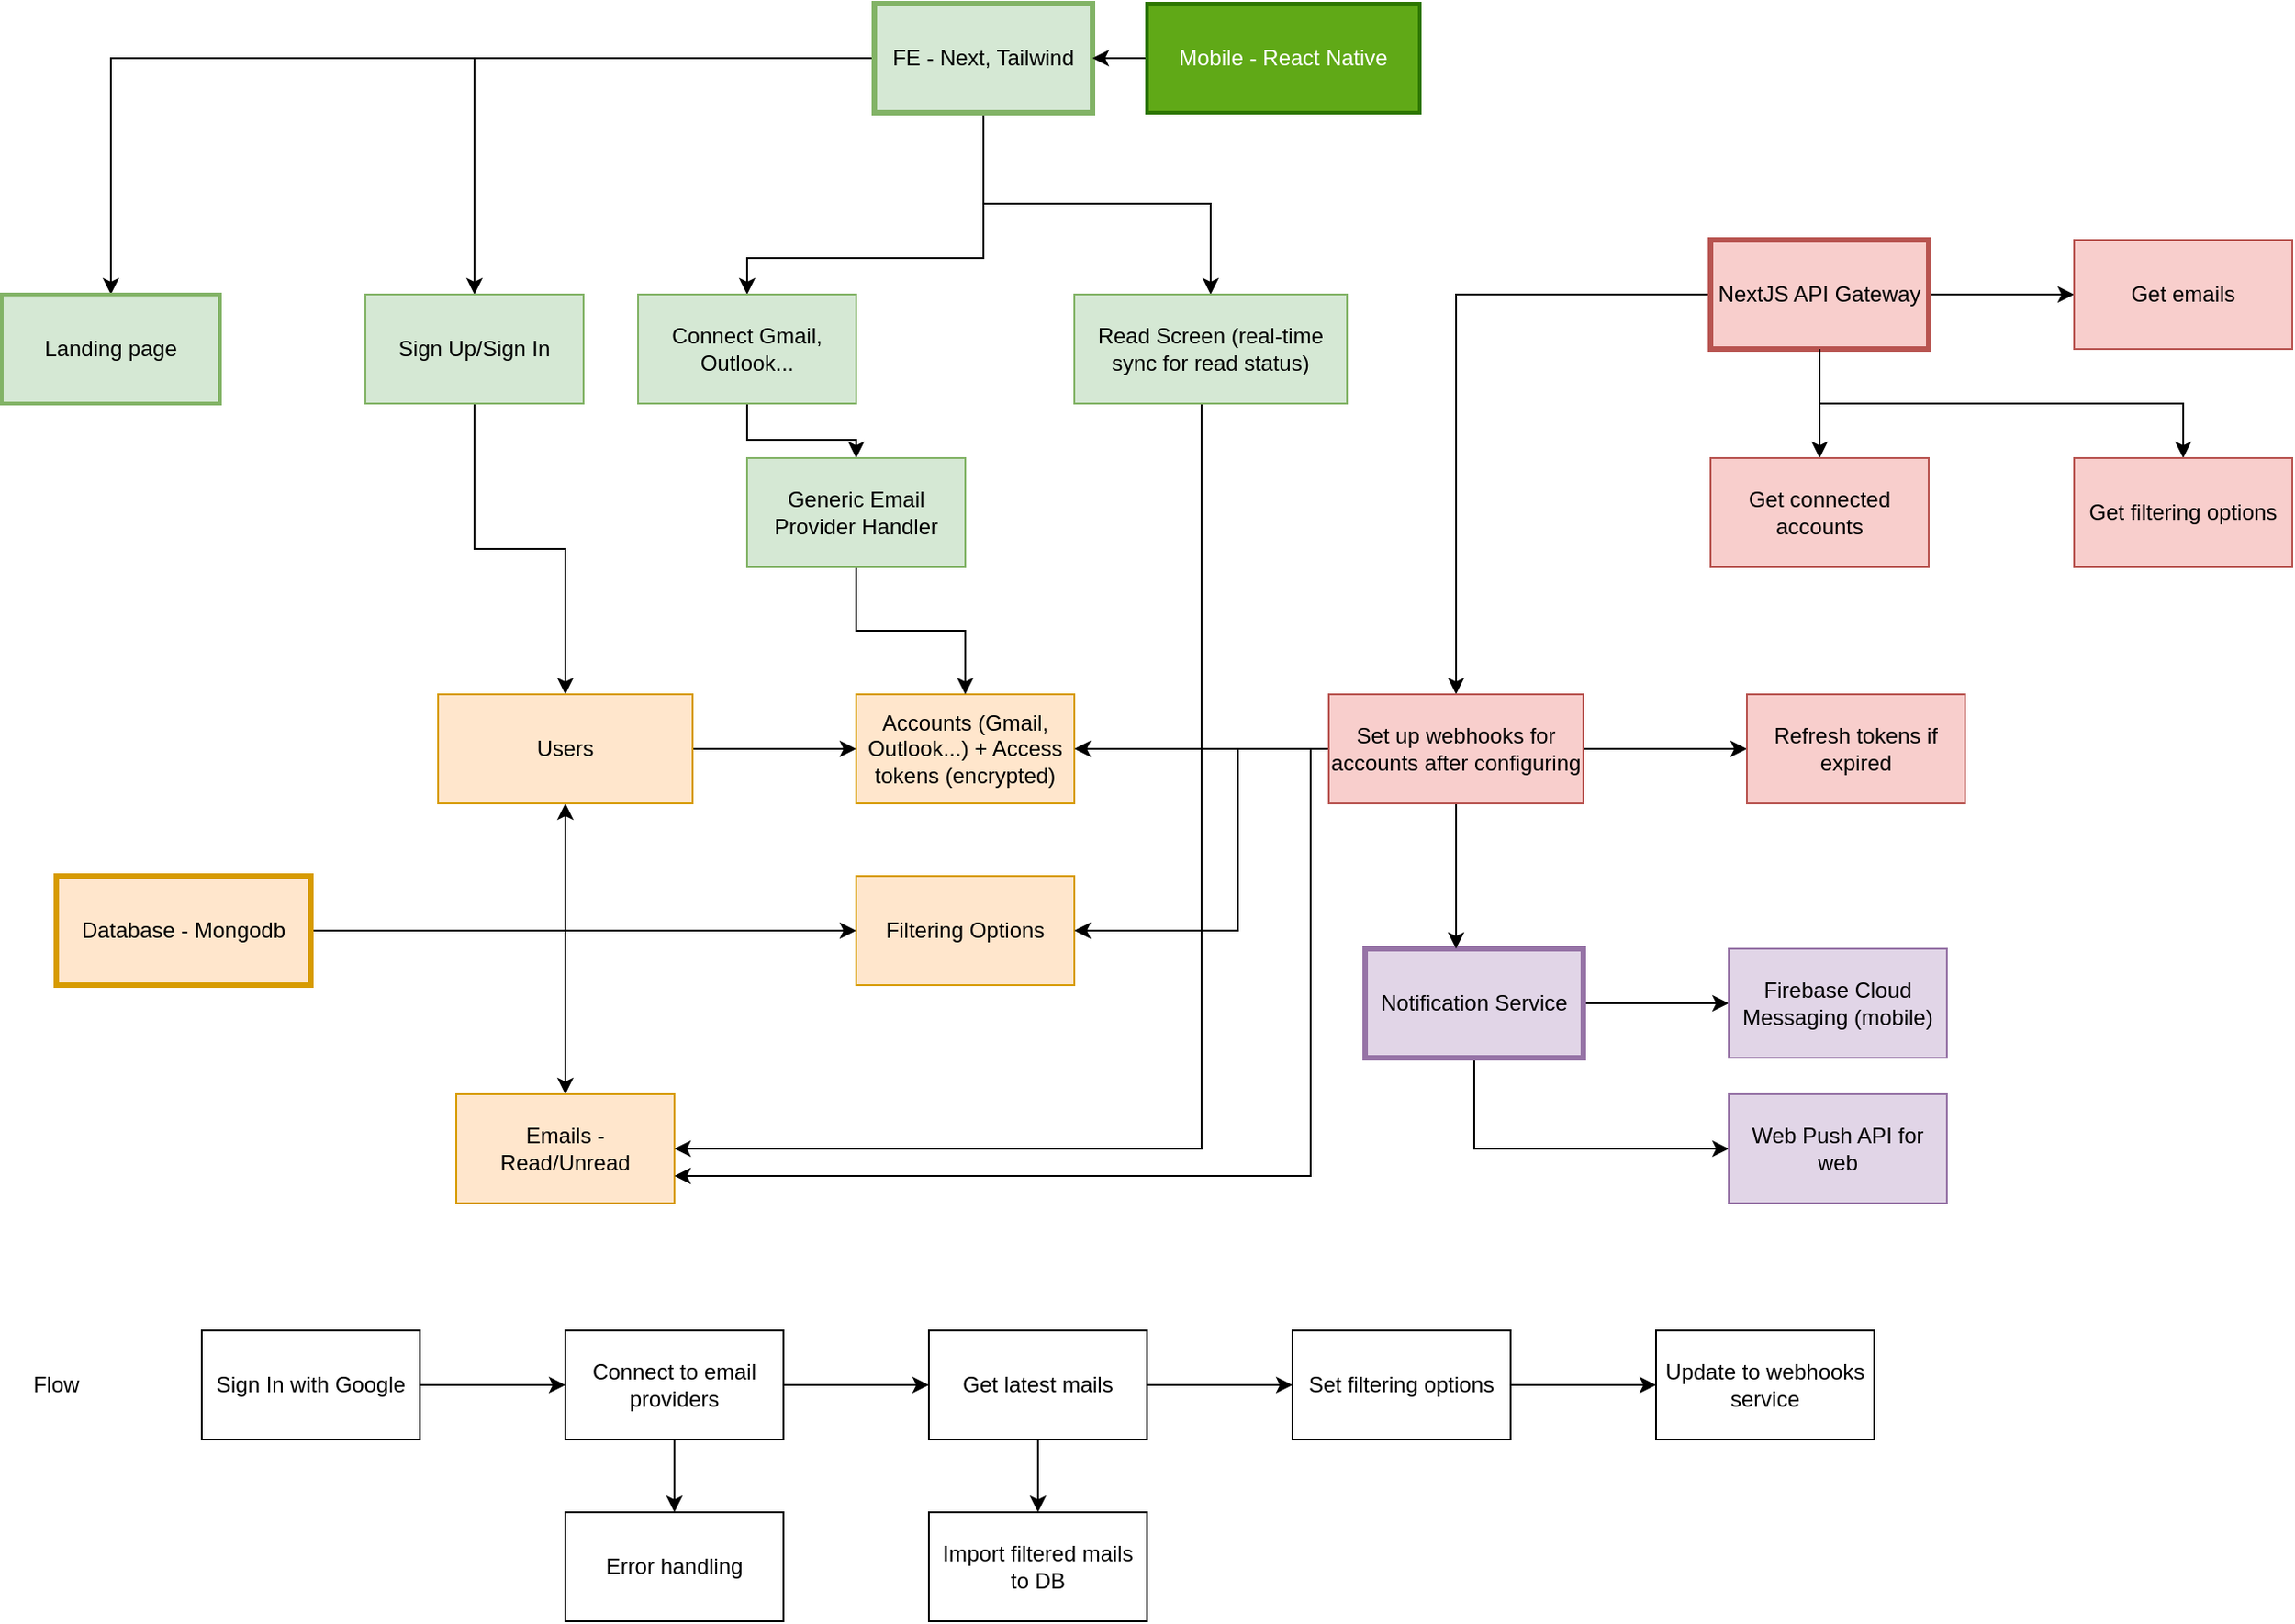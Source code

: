 <mxfile version="24.7.16">
  <diagram name="Trang-1" id="sZ26ORA3GB2YnHU4ORg-">
    <mxGraphModel dx="2087" dy="908" grid="1" gridSize="10" guides="1" tooltips="1" connect="1" arrows="1" fold="1" page="0" pageScale="1" pageWidth="827" pageHeight="1169" math="0" shadow="0">
      <root>
        <mxCell id="0" />
        <mxCell id="1" parent="0" />
        <mxCell id="-4XnIBtAPIhg3w7pLhLC-5" value="" style="edgeStyle=orthogonalEdgeStyle;rounded=0;orthogonalLoop=1;jettySize=auto;html=1;" parent="1" source="-4XnIBtAPIhg3w7pLhLC-1" target="-4XnIBtAPIhg3w7pLhLC-4" edge="1">
          <mxGeometry relative="1" as="geometry" />
        </mxCell>
        <mxCell id="-4XnIBtAPIhg3w7pLhLC-9" value="" style="edgeStyle=orthogonalEdgeStyle;rounded=0;orthogonalLoop=1;jettySize=auto;html=1;entryX=0.5;entryY=0;entryDx=0;entryDy=0;" parent="1" source="-4XnIBtAPIhg3w7pLhLC-1" target="-4XnIBtAPIhg3w7pLhLC-8" edge="1">
          <mxGeometry relative="1" as="geometry">
            <Array as="points">
              <mxPoint x="130" y="190" />
              <mxPoint x="190" y="190" />
            </Array>
          </mxGeometry>
        </mxCell>
        <mxCell id="sn20mlSqS-HbytY9ccLU-24" value="" style="edgeStyle=orthogonalEdgeStyle;rounded=0;orthogonalLoop=1;jettySize=auto;html=1;" parent="1" source="-4XnIBtAPIhg3w7pLhLC-1" target="sn20mlSqS-HbytY9ccLU-23" edge="1">
          <mxGeometry relative="1" as="geometry" />
        </mxCell>
        <mxCell id="sn20mlSqS-HbytY9ccLU-37" value="" style="edgeStyle=orthogonalEdgeStyle;rounded=0;orthogonalLoop=1;jettySize=auto;html=1;" parent="1" source="-4XnIBtAPIhg3w7pLhLC-1" target="sn20mlSqS-HbytY9ccLU-36" edge="1">
          <mxGeometry relative="1" as="geometry" />
        </mxCell>
        <mxCell id="-4XnIBtAPIhg3w7pLhLC-1" value="FE - Next, Tailwind" style="rounded=0;whiteSpace=wrap;html=1;fillColor=#d5e8d4;strokeColor=#82b366;strokeWidth=3;" parent="1" vertex="1">
          <mxGeometry x="200" y="50" width="120" height="60" as="geometry" />
        </mxCell>
        <mxCell id="sn20mlSqS-HbytY9ccLU-10" style="edgeStyle=orthogonalEdgeStyle;rounded=0;orthogonalLoop=1;jettySize=auto;html=1;entryX=0.5;entryY=0;entryDx=0;entryDy=0;" parent="1" source="-4XnIBtAPIhg3w7pLhLC-4" target="sn20mlSqS-HbytY9ccLU-5" edge="1">
          <mxGeometry relative="1" as="geometry" />
        </mxCell>
        <mxCell id="-4XnIBtAPIhg3w7pLhLC-4" value="Sign Up/Sign In" style="rounded=0;whiteSpace=wrap;html=1;fillColor=#d5e8d4;strokeColor=#82b366;" parent="1" vertex="1">
          <mxGeometry x="-80" y="210" width="120" height="60" as="geometry" />
        </mxCell>
        <mxCell id="Ho3KDSB0VRyxntUYbUB0-30" value="" style="edgeStyle=orthogonalEdgeStyle;rounded=0;orthogonalLoop=1;jettySize=auto;html=1;" edge="1" parent="1" source="-4XnIBtAPIhg3w7pLhLC-8" target="Ho3KDSB0VRyxntUYbUB0-29">
          <mxGeometry relative="1" as="geometry" />
        </mxCell>
        <mxCell id="-4XnIBtAPIhg3w7pLhLC-8" value="Connect Gmail, Outlook..." style="rounded=0;whiteSpace=wrap;html=1;fillColor=#d5e8d4;strokeColor=#82b366;" parent="1" vertex="1">
          <mxGeometry x="70" y="210" width="120" height="60" as="geometry" />
        </mxCell>
        <mxCell id="Ho3KDSB0VRyxntUYbUB0-14" value="" style="edgeStyle=orthogonalEdgeStyle;rounded=0;orthogonalLoop=1;jettySize=auto;html=1;" edge="1" parent="1" source="sn20mlSqS-HbytY9ccLU-1" target="-4XnIBtAPIhg3w7pLhLC-1">
          <mxGeometry relative="1" as="geometry" />
        </mxCell>
        <mxCell id="sn20mlSqS-HbytY9ccLU-1" value="Mobile - React Native" style="rounded=0;whiteSpace=wrap;html=1;fillColor=#60a917;strokeColor=#2D7600;fontColor=#ffffff;strokeWidth=2;" parent="1" vertex="1">
          <mxGeometry x="350" y="50" width="150" height="60" as="geometry" />
        </mxCell>
        <mxCell id="sn20mlSqS-HbytY9ccLU-6" value="" style="edgeStyle=orthogonalEdgeStyle;rounded=0;orthogonalLoop=1;jettySize=auto;html=1;" parent="1" source="sn20mlSqS-HbytY9ccLU-3" target="sn20mlSqS-HbytY9ccLU-5" edge="1">
          <mxGeometry relative="1" as="geometry" />
        </mxCell>
        <mxCell id="sn20mlSqS-HbytY9ccLU-12" value="" style="edgeStyle=orthogonalEdgeStyle;rounded=0;orthogonalLoop=1;jettySize=auto;html=1;" parent="1" source="sn20mlSqS-HbytY9ccLU-3" target="sn20mlSqS-HbytY9ccLU-11" edge="1">
          <mxGeometry relative="1" as="geometry" />
        </mxCell>
        <mxCell id="sn20mlSqS-HbytY9ccLU-14" value="" style="edgeStyle=orthogonalEdgeStyle;rounded=0;orthogonalLoop=1;jettySize=auto;html=1;" parent="1" source="sn20mlSqS-HbytY9ccLU-3" target="sn20mlSqS-HbytY9ccLU-13" edge="1">
          <mxGeometry relative="1" as="geometry" />
        </mxCell>
        <mxCell id="sn20mlSqS-HbytY9ccLU-3" value="Database - Mongodb" style="rounded=0;whiteSpace=wrap;html=1;fillColor=#ffe6cc;strokeColor=#d79b00;strokeWidth=3;" parent="1" vertex="1">
          <mxGeometry x="-250" y="530" width="140" height="60" as="geometry" />
        </mxCell>
        <mxCell id="sn20mlSqS-HbytY9ccLU-8" value="" style="edgeStyle=orthogonalEdgeStyle;rounded=0;orthogonalLoop=1;jettySize=auto;html=1;" parent="1" source="sn20mlSqS-HbytY9ccLU-5" target="sn20mlSqS-HbytY9ccLU-7" edge="1">
          <mxGeometry relative="1" as="geometry" />
        </mxCell>
        <mxCell id="sn20mlSqS-HbytY9ccLU-5" value="Users" style="rounded=0;whiteSpace=wrap;html=1;fillColor=#ffe6cc;strokeColor=#d79b00;" parent="1" vertex="1">
          <mxGeometry x="-40" y="430" width="140" height="60" as="geometry" />
        </mxCell>
        <mxCell id="sn20mlSqS-HbytY9ccLU-7" value="Accounts (Gmail, Outlook...) + Access tokens (encrypted)" style="whiteSpace=wrap;html=1;rounded=0;fillColor=#ffe6cc;strokeColor=#d79b00;" parent="1" vertex="1">
          <mxGeometry x="190" y="430" width="120" height="60" as="geometry" />
        </mxCell>
        <mxCell id="sn20mlSqS-HbytY9ccLU-11" value="Emails - Read/Unread" style="whiteSpace=wrap;html=1;fillColor=#ffe6cc;strokeColor=#d79b00;rounded=0;" parent="1" vertex="1">
          <mxGeometry x="-30" y="650" width="120" height="60" as="geometry" />
        </mxCell>
        <mxCell id="sn20mlSqS-HbytY9ccLU-13" value="Filtering Options" style="whiteSpace=wrap;html=1;fillColor=#ffe6cc;strokeColor=#d79b00;rounded=0;" parent="1" vertex="1">
          <mxGeometry x="190" y="530" width="120" height="60" as="geometry" />
        </mxCell>
        <mxCell id="sn20mlSqS-HbytY9ccLU-40" value="" style="edgeStyle=orthogonalEdgeStyle;rounded=0;orthogonalLoop=1;jettySize=auto;html=1;" parent="1" source="sn20mlSqS-HbytY9ccLU-17" target="sn20mlSqS-HbytY9ccLU-39" edge="1">
          <mxGeometry relative="1" as="geometry" />
        </mxCell>
        <mxCell id="sn20mlSqS-HbytY9ccLU-46" value="" style="edgeStyle=orthogonalEdgeStyle;rounded=0;orthogonalLoop=1;jettySize=auto;html=1;" parent="1" source="sn20mlSqS-HbytY9ccLU-17" target="sn20mlSqS-HbytY9ccLU-45" edge="1">
          <mxGeometry relative="1" as="geometry" />
        </mxCell>
        <mxCell id="Ho3KDSB0VRyxntUYbUB0-15" style="edgeStyle=orthogonalEdgeStyle;rounded=0;orthogonalLoop=1;jettySize=auto;html=1;" edge="1" parent="1" source="sn20mlSqS-HbytY9ccLU-17" target="sn20mlSqS-HbytY9ccLU-34">
          <mxGeometry relative="1" as="geometry" />
        </mxCell>
        <mxCell id="sn20mlSqS-HbytY9ccLU-17" value="NextJS API Gateway" style="whiteSpace=wrap;html=1;fillColor=#f8cecc;strokeColor=#b85450;rounded=0;strokeWidth=3;" parent="1" vertex="1">
          <mxGeometry x="660" y="180" width="120" height="60" as="geometry" />
        </mxCell>
        <mxCell id="Ho3KDSB0VRyxntUYbUB0-24" value="" style="edgeStyle=orthogonalEdgeStyle;rounded=0;orthogonalLoop=1;jettySize=auto;html=1;" edge="1" parent="1" source="sn20mlSqS-HbytY9ccLU-21" target="Ho3KDSB0VRyxntUYbUB0-23">
          <mxGeometry relative="1" as="geometry" />
        </mxCell>
        <mxCell id="Ho3KDSB0VRyxntUYbUB0-26" value="" style="edgeStyle=orthogonalEdgeStyle;rounded=0;orthogonalLoop=1;jettySize=auto;html=1;" edge="1" parent="1" source="sn20mlSqS-HbytY9ccLU-21" target="Ho3KDSB0VRyxntUYbUB0-25">
          <mxGeometry relative="1" as="geometry">
            <Array as="points">
              <mxPoint x="530" y="680" />
            </Array>
          </mxGeometry>
        </mxCell>
        <mxCell id="sn20mlSqS-HbytY9ccLU-21" value="Notification Service" style="whiteSpace=wrap;html=1;fillColor=#e1d5e7;strokeColor=#9673a6;rounded=0;strokeWidth=3;" parent="1" vertex="1">
          <mxGeometry x="470" y="570" width="120" height="60" as="geometry" />
        </mxCell>
        <mxCell id="sn20mlSqS-HbytY9ccLU-29" style="edgeStyle=orthogonalEdgeStyle;rounded=0;orthogonalLoop=1;jettySize=auto;html=1;" parent="1" source="sn20mlSqS-HbytY9ccLU-23" target="sn20mlSqS-HbytY9ccLU-11" edge="1">
          <mxGeometry relative="1" as="geometry">
            <Array as="points">
              <mxPoint x="380" y="680" />
            </Array>
          </mxGeometry>
        </mxCell>
        <mxCell id="sn20mlSqS-HbytY9ccLU-23" value="Read Screen (real-time sync for read status)" style="whiteSpace=wrap;html=1;fillColor=#d5e8d4;strokeColor=#82b366;rounded=0;" parent="1" vertex="1">
          <mxGeometry x="310" y="210" width="150" height="60" as="geometry" />
        </mxCell>
        <mxCell id="sn20mlSqS-HbytY9ccLU-38" style="edgeStyle=orthogonalEdgeStyle;rounded=0;orthogonalLoop=1;jettySize=auto;html=1;" parent="1" source="sn20mlSqS-HbytY9ccLU-34" target="sn20mlSqS-HbytY9ccLU-21" edge="1">
          <mxGeometry relative="1" as="geometry">
            <Array as="points">
              <mxPoint x="520" y="550" />
              <mxPoint x="520" y="550" />
            </Array>
          </mxGeometry>
        </mxCell>
        <mxCell id="Ho3KDSB0VRyxntUYbUB0-16" style="edgeStyle=orthogonalEdgeStyle;rounded=0;orthogonalLoop=1;jettySize=auto;html=1;entryX=1;entryY=0.5;entryDx=0;entryDy=0;" edge="1" parent="1" source="sn20mlSqS-HbytY9ccLU-34" target="sn20mlSqS-HbytY9ccLU-7">
          <mxGeometry relative="1" as="geometry" />
        </mxCell>
        <mxCell id="Ho3KDSB0VRyxntUYbUB0-17" style="edgeStyle=orthogonalEdgeStyle;rounded=0;orthogonalLoop=1;jettySize=auto;html=1;entryX=1;entryY=0.5;entryDx=0;entryDy=0;" edge="1" parent="1" source="sn20mlSqS-HbytY9ccLU-34" target="sn20mlSqS-HbytY9ccLU-13">
          <mxGeometry relative="1" as="geometry">
            <Array as="points">
              <mxPoint x="400" y="460" />
              <mxPoint x="400" y="560" />
            </Array>
          </mxGeometry>
        </mxCell>
        <mxCell id="Ho3KDSB0VRyxntUYbUB0-18" style="edgeStyle=orthogonalEdgeStyle;rounded=0;orthogonalLoop=1;jettySize=auto;html=1;entryX=1;entryY=0.75;entryDx=0;entryDy=0;" edge="1" parent="1" source="sn20mlSqS-HbytY9ccLU-34" target="sn20mlSqS-HbytY9ccLU-11">
          <mxGeometry relative="1" as="geometry">
            <Array as="points">
              <mxPoint x="440" y="460" />
              <mxPoint x="440" y="695" />
            </Array>
          </mxGeometry>
        </mxCell>
        <mxCell id="Ho3KDSB0VRyxntUYbUB0-22" value="" style="edgeStyle=orthogonalEdgeStyle;rounded=0;orthogonalLoop=1;jettySize=auto;html=1;" edge="1" parent="1" source="sn20mlSqS-HbytY9ccLU-34" target="Ho3KDSB0VRyxntUYbUB0-21">
          <mxGeometry relative="1" as="geometry" />
        </mxCell>
        <mxCell id="sn20mlSqS-HbytY9ccLU-34" value="Set up webhooks for accounts after configuring" style="whiteSpace=wrap;html=1;fillColor=#f8cecc;strokeColor=#b85450;rounded=0;" parent="1" vertex="1">
          <mxGeometry x="450" y="430" width="140" height="60" as="geometry" />
        </mxCell>
        <mxCell id="sn20mlSqS-HbytY9ccLU-36" value="Landing page" style="whiteSpace=wrap;html=1;fillColor=#d5e8d4;strokeColor=#82b366;rounded=0;strokeWidth=2;" parent="1" vertex="1">
          <mxGeometry x="-280" y="210" width="120" height="60" as="geometry" />
        </mxCell>
        <mxCell id="sn20mlSqS-HbytY9ccLU-43" value="" style="edgeStyle=orthogonalEdgeStyle;rounded=0;orthogonalLoop=1;jettySize=auto;html=1;exitX=0.5;exitY=1;exitDx=0;exitDy=0;" parent="1" source="sn20mlSqS-HbytY9ccLU-17" target="sn20mlSqS-HbytY9ccLU-41" edge="1">
          <mxGeometry relative="1" as="geometry" />
        </mxCell>
        <mxCell id="sn20mlSqS-HbytY9ccLU-39" value="Get emails" style="whiteSpace=wrap;html=1;fillColor=#f8cecc;strokeColor=#b85450;rounded=0;" parent="1" vertex="1">
          <mxGeometry x="860" y="180" width="120" height="60" as="geometry" />
        </mxCell>
        <mxCell id="sn20mlSqS-HbytY9ccLU-41" value="Get filtering options" style="whiteSpace=wrap;html=1;fillColor=#f8cecc;strokeColor=#b85450;rounded=0;" parent="1" vertex="1">
          <mxGeometry x="860" y="300" width="120" height="60" as="geometry" />
        </mxCell>
        <mxCell id="sn20mlSqS-HbytY9ccLU-45" value="Get connected accounts" style="whiteSpace=wrap;html=1;fillColor=#f8cecc;strokeColor=#b85450;rounded=0;" parent="1" vertex="1">
          <mxGeometry x="660" y="300" width="120" height="60" as="geometry" />
        </mxCell>
        <mxCell id="Ho3KDSB0VRyxntUYbUB0-3" value="" style="edgeStyle=orthogonalEdgeStyle;rounded=0;orthogonalLoop=1;jettySize=auto;html=1;" edge="1" parent="1" source="Ho3KDSB0VRyxntUYbUB0-1" target="Ho3KDSB0VRyxntUYbUB0-2">
          <mxGeometry relative="1" as="geometry" />
        </mxCell>
        <mxCell id="Ho3KDSB0VRyxntUYbUB0-1" value="Sign In with Google" style="rounded=0;whiteSpace=wrap;html=1;" vertex="1" parent="1">
          <mxGeometry x="-170" y="780" width="120" height="60" as="geometry" />
        </mxCell>
        <mxCell id="Ho3KDSB0VRyxntUYbUB0-5" value="" style="edgeStyle=orthogonalEdgeStyle;rounded=0;orthogonalLoop=1;jettySize=auto;html=1;" edge="1" parent="1" source="Ho3KDSB0VRyxntUYbUB0-2" target="Ho3KDSB0VRyxntUYbUB0-4">
          <mxGeometry relative="1" as="geometry" />
        </mxCell>
        <mxCell id="Ho3KDSB0VRyxntUYbUB0-28" value="" style="edgeStyle=orthogonalEdgeStyle;rounded=0;orthogonalLoop=1;jettySize=auto;html=1;" edge="1" parent="1" source="Ho3KDSB0VRyxntUYbUB0-2" target="Ho3KDSB0VRyxntUYbUB0-27">
          <mxGeometry relative="1" as="geometry" />
        </mxCell>
        <mxCell id="Ho3KDSB0VRyxntUYbUB0-2" value="Connect to email providers" style="whiteSpace=wrap;html=1;rounded=0;" vertex="1" parent="1">
          <mxGeometry x="30" y="780" width="120" height="60" as="geometry" />
        </mxCell>
        <mxCell id="Ho3KDSB0VRyxntUYbUB0-7" value="" style="edgeStyle=orthogonalEdgeStyle;rounded=0;orthogonalLoop=1;jettySize=auto;html=1;" edge="1" parent="1" source="Ho3KDSB0VRyxntUYbUB0-4" target="Ho3KDSB0VRyxntUYbUB0-6">
          <mxGeometry relative="1" as="geometry" />
        </mxCell>
        <mxCell id="Ho3KDSB0VRyxntUYbUB0-9" value="" style="edgeStyle=orthogonalEdgeStyle;rounded=0;orthogonalLoop=1;jettySize=auto;html=1;" edge="1" parent="1" source="Ho3KDSB0VRyxntUYbUB0-4" target="Ho3KDSB0VRyxntUYbUB0-8">
          <mxGeometry relative="1" as="geometry" />
        </mxCell>
        <mxCell id="Ho3KDSB0VRyxntUYbUB0-4" value="Get latest mails" style="whiteSpace=wrap;html=1;rounded=0;" vertex="1" parent="1">
          <mxGeometry x="230" y="780" width="120" height="60" as="geometry" />
        </mxCell>
        <mxCell id="Ho3KDSB0VRyxntUYbUB0-11" value="" style="edgeStyle=orthogonalEdgeStyle;rounded=0;orthogonalLoop=1;jettySize=auto;html=1;" edge="1" parent="1" source="Ho3KDSB0VRyxntUYbUB0-6" target="Ho3KDSB0VRyxntUYbUB0-10">
          <mxGeometry relative="1" as="geometry" />
        </mxCell>
        <mxCell id="Ho3KDSB0VRyxntUYbUB0-6" value="Set filtering options" style="whiteSpace=wrap;html=1;rounded=0;" vertex="1" parent="1">
          <mxGeometry x="430" y="780" width="120" height="60" as="geometry" />
        </mxCell>
        <mxCell id="Ho3KDSB0VRyxntUYbUB0-8" value="Import filtered mails to DB" style="whiteSpace=wrap;html=1;rounded=0;" vertex="1" parent="1">
          <mxGeometry x="230" y="880" width="120" height="60" as="geometry" />
        </mxCell>
        <mxCell id="Ho3KDSB0VRyxntUYbUB0-10" value="Update to webhooks service" style="whiteSpace=wrap;html=1;rounded=0;" vertex="1" parent="1">
          <mxGeometry x="630" y="780" width="120" height="60" as="geometry" />
        </mxCell>
        <mxCell id="Ho3KDSB0VRyxntUYbUB0-19" value="Flow" style="text;html=1;align=center;verticalAlign=middle;whiteSpace=wrap;rounded=0;" vertex="1" parent="1">
          <mxGeometry x="-280" y="795" width="60" height="30" as="geometry" />
        </mxCell>
        <mxCell id="Ho3KDSB0VRyxntUYbUB0-21" value="Refresh tokens if expired" style="whiteSpace=wrap;html=1;fillColor=#f8cecc;strokeColor=#b85450;rounded=0;" vertex="1" parent="1">
          <mxGeometry x="680" y="430" width="120" height="60" as="geometry" />
        </mxCell>
        <mxCell id="Ho3KDSB0VRyxntUYbUB0-23" value="Firebase Cloud Messaging (mobile)" style="whiteSpace=wrap;html=1;fillColor=#e1d5e7;strokeColor=#9673a6;rounded=0;" vertex="1" parent="1">
          <mxGeometry x="670" y="570" width="120" height="60" as="geometry" />
        </mxCell>
        <mxCell id="Ho3KDSB0VRyxntUYbUB0-25" value="Web Push API for web" style="whiteSpace=wrap;html=1;fillColor=#e1d5e7;strokeColor=#9673a6;rounded=0;strokeWidth=1;" vertex="1" parent="1">
          <mxGeometry x="670" y="650" width="120" height="60" as="geometry" />
        </mxCell>
        <mxCell id="Ho3KDSB0VRyxntUYbUB0-27" value="Error handling" style="whiteSpace=wrap;html=1;rounded=0;" vertex="1" parent="1">
          <mxGeometry x="30" y="880" width="120" height="60" as="geometry" />
        </mxCell>
        <mxCell id="Ho3KDSB0VRyxntUYbUB0-31" style="edgeStyle=orthogonalEdgeStyle;rounded=0;orthogonalLoop=1;jettySize=auto;html=1;entryX=0.5;entryY=0;entryDx=0;entryDy=0;" edge="1" parent="1" source="Ho3KDSB0VRyxntUYbUB0-29" target="sn20mlSqS-HbytY9ccLU-7">
          <mxGeometry relative="1" as="geometry" />
        </mxCell>
        <mxCell id="Ho3KDSB0VRyxntUYbUB0-29" value="Generic Email Provider Handler" style="whiteSpace=wrap;html=1;fillColor=#d5e8d4;strokeColor=#82b366;rounded=0;" vertex="1" parent="1">
          <mxGeometry x="130" y="300" width="120" height="60" as="geometry" />
        </mxCell>
      </root>
    </mxGraphModel>
  </diagram>
</mxfile>
